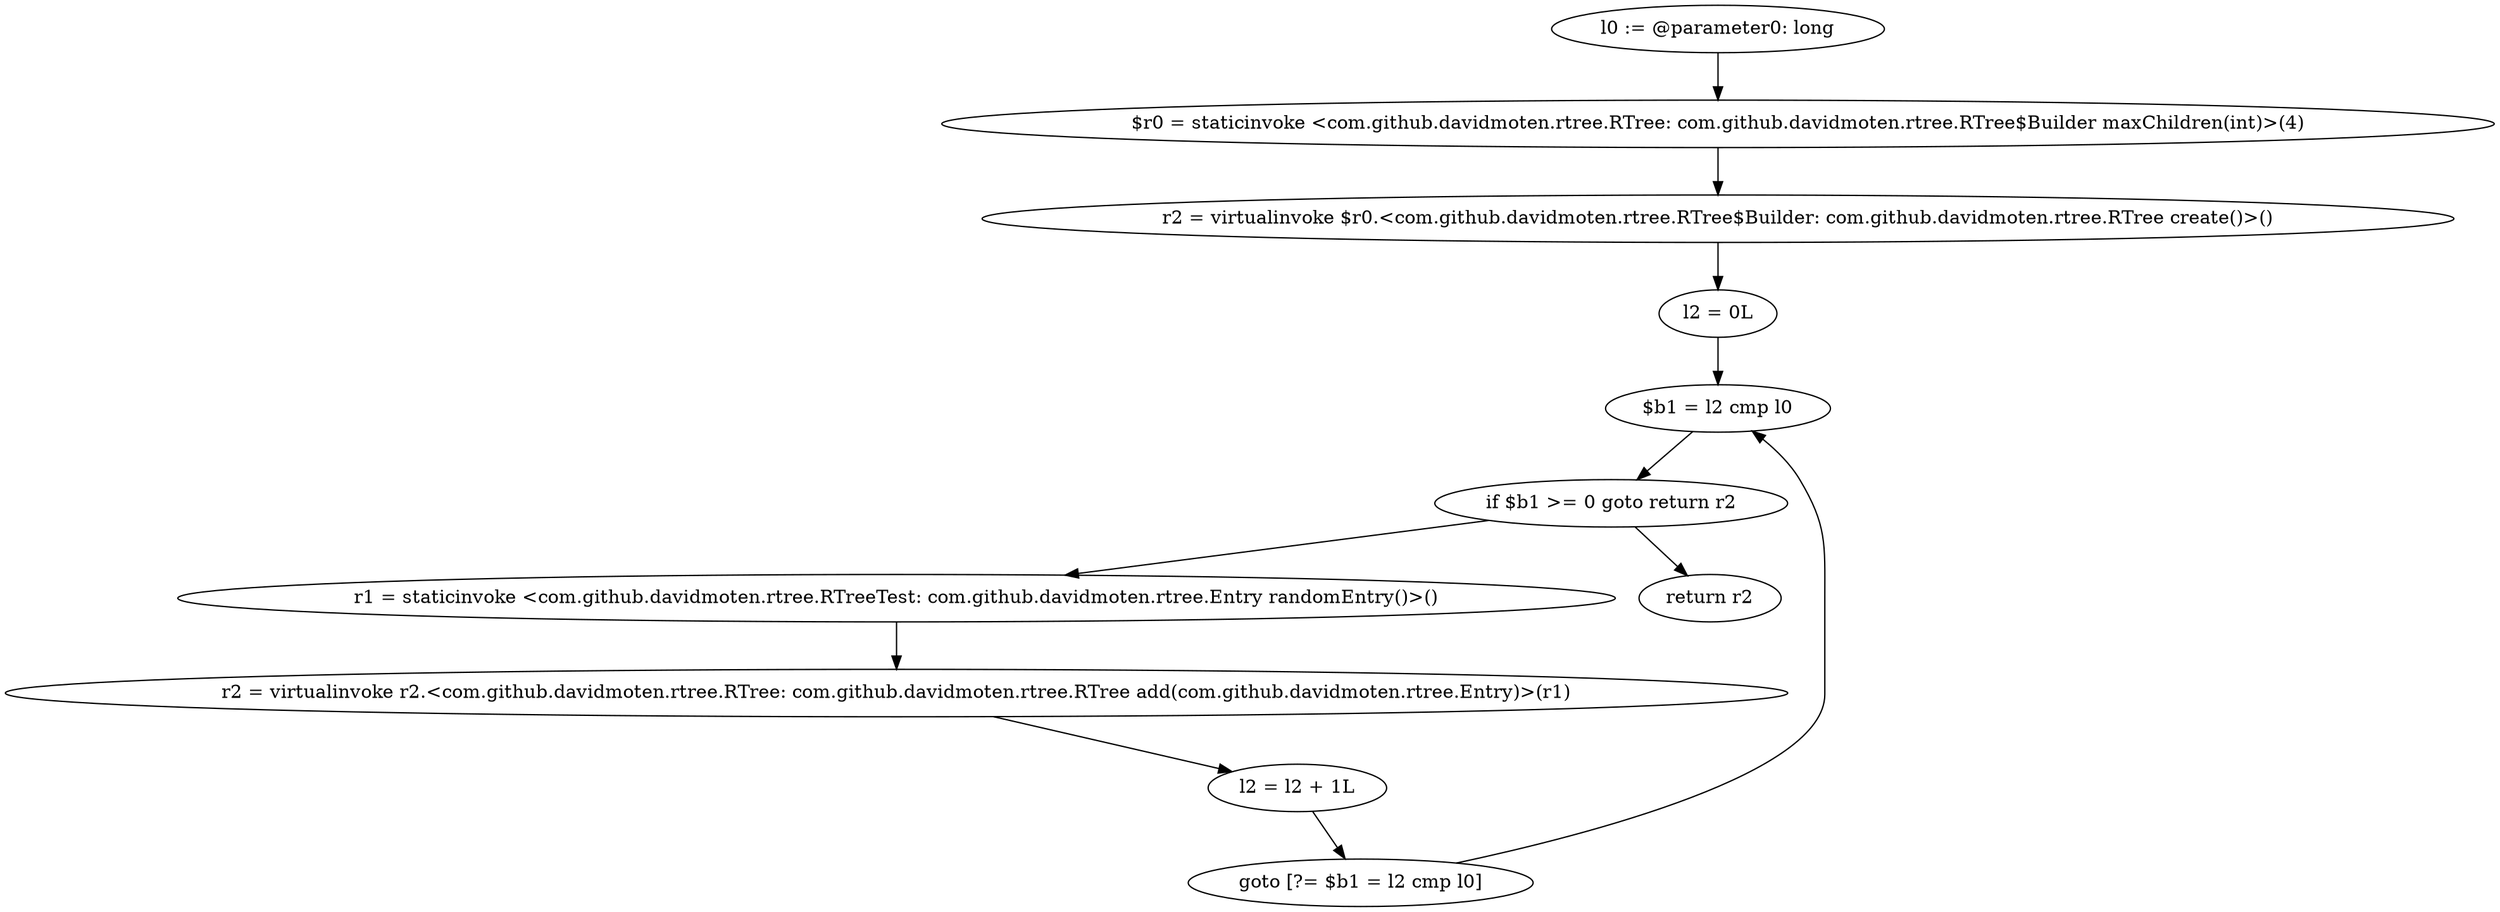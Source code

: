digraph "unitGraph" {
    "l0 := @parameter0: long"
    "$r0 = staticinvoke <com.github.davidmoten.rtree.RTree: com.github.davidmoten.rtree.RTree$Builder maxChildren(int)>(4)"
    "r2 = virtualinvoke $r0.<com.github.davidmoten.rtree.RTree$Builder: com.github.davidmoten.rtree.RTree create()>()"
    "l2 = 0L"
    "$b1 = l2 cmp l0"
    "if $b1 >= 0 goto return r2"
    "r1 = staticinvoke <com.github.davidmoten.rtree.RTreeTest: com.github.davidmoten.rtree.Entry randomEntry()>()"
    "r2 = virtualinvoke r2.<com.github.davidmoten.rtree.RTree: com.github.davidmoten.rtree.RTree add(com.github.davidmoten.rtree.Entry)>(r1)"
    "l2 = l2 + 1L"
    "goto [?= $b1 = l2 cmp l0]"
    "return r2"
    "l0 := @parameter0: long"->"$r0 = staticinvoke <com.github.davidmoten.rtree.RTree: com.github.davidmoten.rtree.RTree$Builder maxChildren(int)>(4)";
    "$r0 = staticinvoke <com.github.davidmoten.rtree.RTree: com.github.davidmoten.rtree.RTree$Builder maxChildren(int)>(4)"->"r2 = virtualinvoke $r0.<com.github.davidmoten.rtree.RTree$Builder: com.github.davidmoten.rtree.RTree create()>()";
    "r2 = virtualinvoke $r0.<com.github.davidmoten.rtree.RTree$Builder: com.github.davidmoten.rtree.RTree create()>()"->"l2 = 0L";
    "l2 = 0L"->"$b1 = l2 cmp l0";
    "$b1 = l2 cmp l0"->"if $b1 >= 0 goto return r2";
    "if $b1 >= 0 goto return r2"->"r1 = staticinvoke <com.github.davidmoten.rtree.RTreeTest: com.github.davidmoten.rtree.Entry randomEntry()>()";
    "if $b1 >= 0 goto return r2"->"return r2";
    "r1 = staticinvoke <com.github.davidmoten.rtree.RTreeTest: com.github.davidmoten.rtree.Entry randomEntry()>()"->"r2 = virtualinvoke r2.<com.github.davidmoten.rtree.RTree: com.github.davidmoten.rtree.RTree add(com.github.davidmoten.rtree.Entry)>(r1)";
    "r2 = virtualinvoke r2.<com.github.davidmoten.rtree.RTree: com.github.davidmoten.rtree.RTree add(com.github.davidmoten.rtree.Entry)>(r1)"->"l2 = l2 + 1L";
    "l2 = l2 + 1L"->"goto [?= $b1 = l2 cmp l0]";
    "goto [?= $b1 = l2 cmp l0]"->"$b1 = l2 cmp l0";
}
